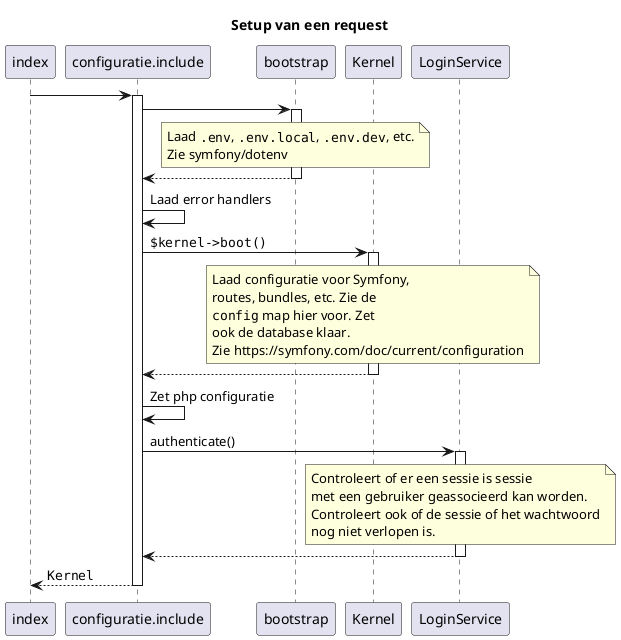 @startuml
title: Setup van een request
index -> configuratie.include ++
configuratie.include -> bootstrap ++
note over bootstrap
Laad "".env"", "".env.local"", "".env.dev"", etc.
Zie symfony/dotenv
end note
return
configuratie.include -> configuratie.include : Laad error handlers
configuratie.include -> Kernel ++ : ""$kernel->boot()""
note over Kernel
Laad configuratie voor Symfony,
routes, bundles, etc. Zie de
""config"" map hier voor. Zet
ook de database klaar.
Zie https://symfony.com/doc/current/configuration
end note
return
configuratie.include -> configuratie.include : Zet php configuratie
configuratie.include -> LoginService ++ : authenticate()
note over LoginService
Controleert of er een sessie is sessie
met een gebruiker geassocieerd kan worden.
Controleert ook of de sessie of het wachtwoord
nog niet verlopen is.
end note
return
return ""Kernel""
@enduml
